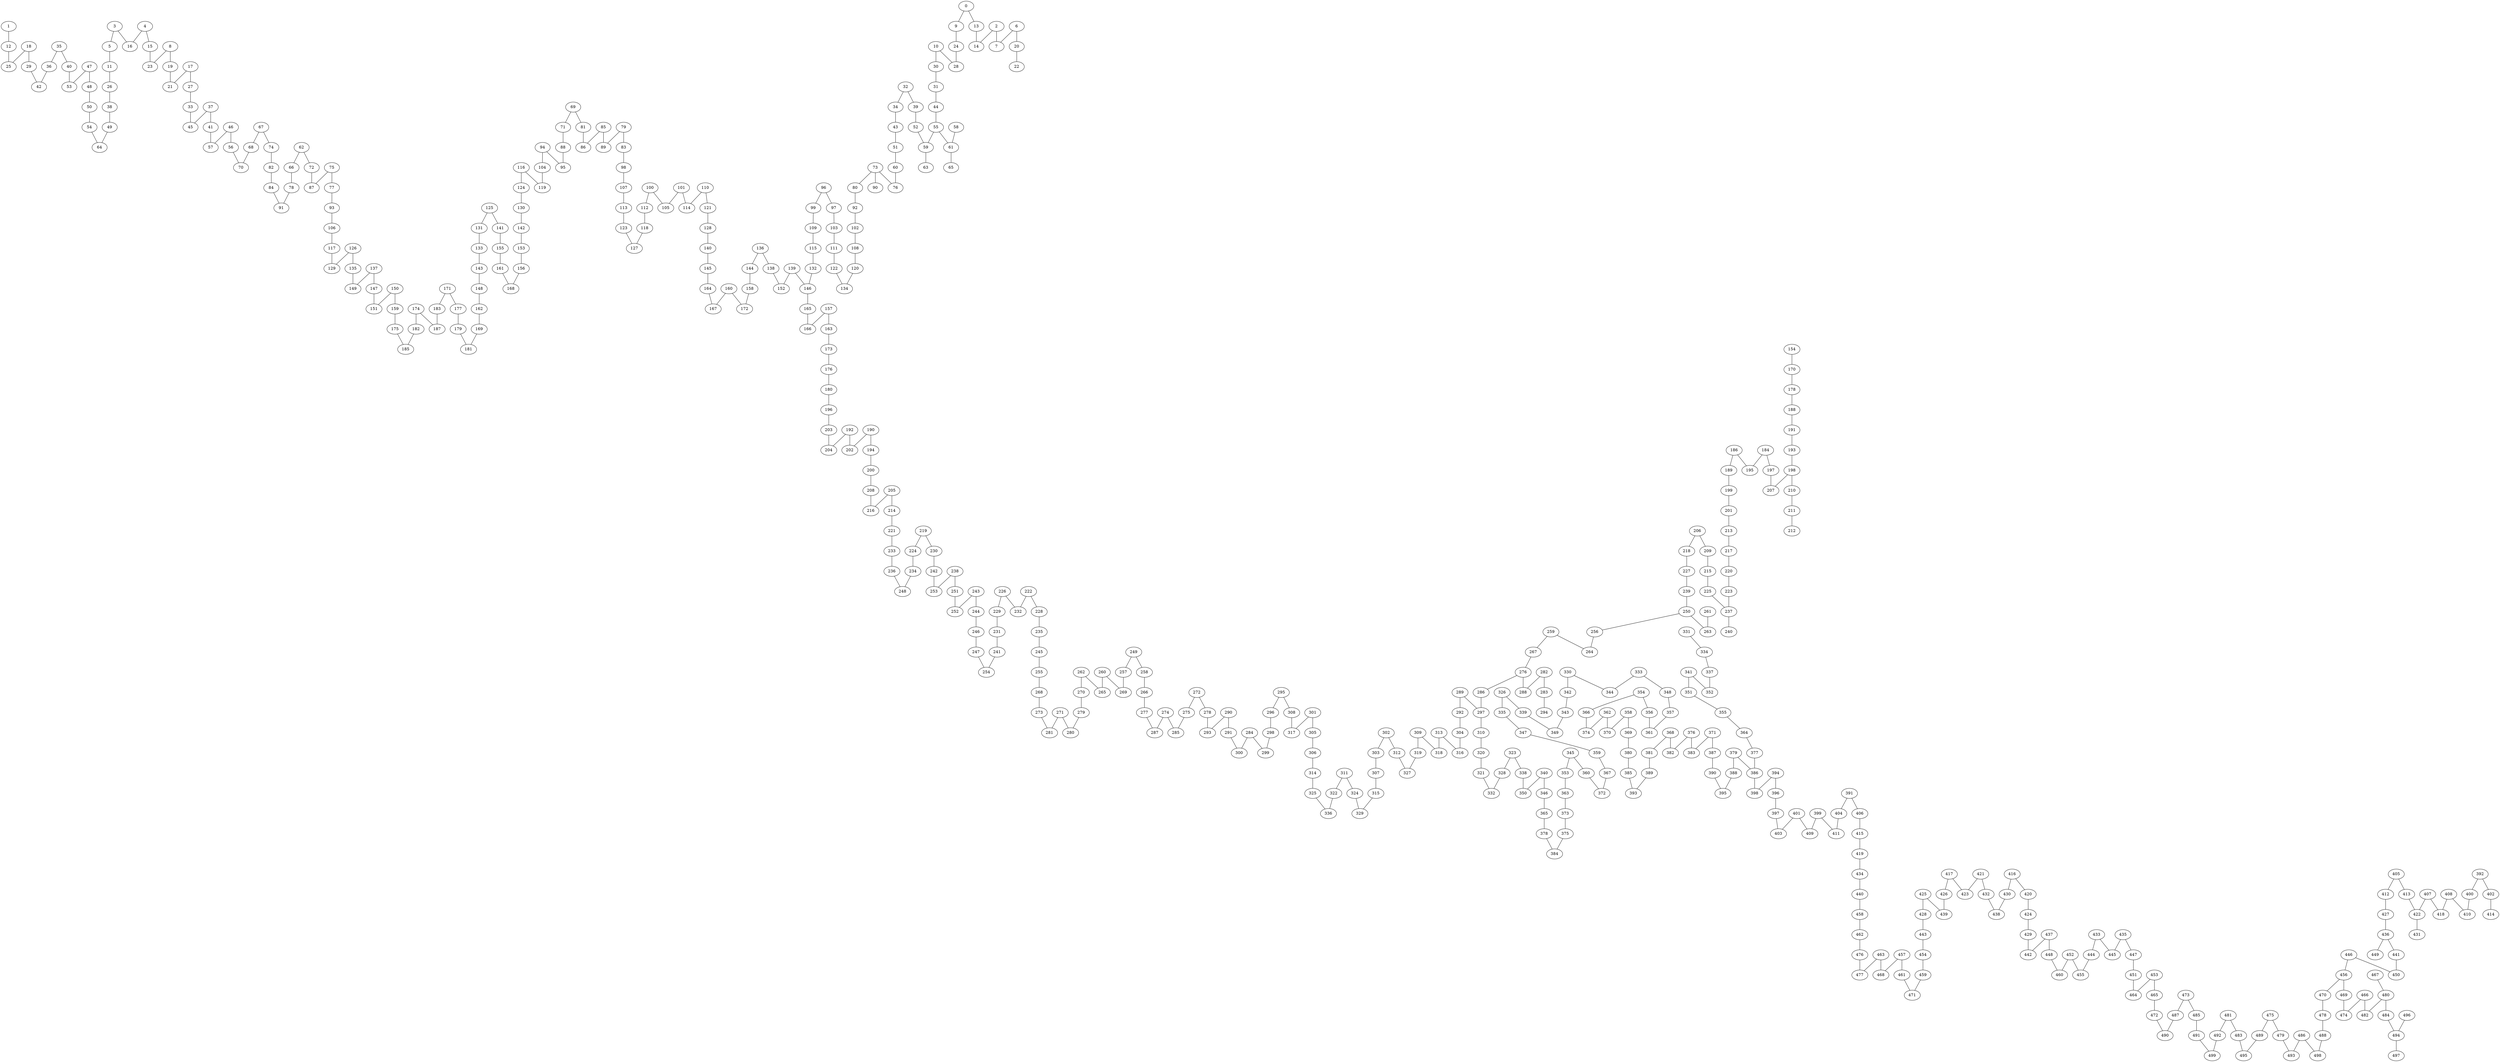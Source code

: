 strict graph G {
1;
12;
25;
18;
29;
42;
36;
35;
40;
53;
47;
48;
50;
54;
64;
49;
38;
26;
11;
5;
3;
16;
4;
15;
23;
8;
19;
21;
17;
27;
33;
45;
37;
41;
57;
46;
56;
70;
68;
67;
74;
82;
84;
91;
78;
66;
62;
72;
87;
75;
77;
93;
106;
117;
129;
126;
135;
149;
137;
147;
151;
150;
159;
175;
185;
182;
174;
187;
183;
171;
177;
179;
181;
169;
162;
148;
143;
133;
131;
125;
141;
155;
161;
168;
156;
153;
142;
130;
124;
116;
119;
104;
94;
95;
88;
71;
69;
81;
86;
85;
89;
79;
83;
98;
107;
113;
123;
127;
118;
112;
100;
105;
101;
114;
110;
121;
128;
140;
145;
164;
167;
160;
172;
158;
144;
136;
138;
152;
139;
146;
132;
115;
109;
99;
96;
97;
103;
111;
122;
134;
120;
108;
102;
92;
80;
73;
76;
60;
51;
43;
34;
32;
39;
52;
59;
63;
55;
61;
65;
58;
44;
31;
30;
10;
28;
24;
9;
0;
13;
14;
2;
7;
6;
20;
22;
90;
165;
166;
157;
163;
173;
176;
180;
196;
203;
204;
192;
202;
190;
194;
200;
208;
216;
205;
214;
221;
233;
236;
248;
234;
224;
219;
230;
242;
253;
238;
251;
252;
243;
244;
246;
247;
254;
241;
231;
229;
226;
232;
222;
228;
235;
245;
255;
268;
273;
281;
271;
280;
279;
270;
262;
265;
260;
269;
257;
249;
258;
266;
277;
287;
274;
285;
275;
272;
278;
293;
290;
291;
300;
284;
299;
298;
296;
295;
308;
317;
301;
305;
306;
314;
325;
336;
322;
311;
324;
329;
315;
307;
303;
302;
312;
327;
319;
309;
318;
313;
316;
304;
292;
289;
297;
286;
276;
267;
259;
264;
256;
250;
239;
227;
218;
206;
209;
215;
225;
237;
240;
223;
220;
217;
213;
201;
199;
189;
186;
195;
184;
197;
207;
198;
210;
211;
212;
193;
191;
188;
178;
170;
154;
263;
261;
288;
282;
283;
294;
310;
320;
321;
332;
328;
323;
338;
350;
340;
346;
365;
378;
384;
375;
373;
363;
353;
345;
360;
372;
367;
359;
347;
335;
326;
339;
349;
343;
342;
330;
344;
333;
348;
357;
361;
356;
354;
366;
374;
362;
370;
358;
369;
380;
385;
393;
389;
381;
368;
382;
376;
383;
371;
387;
390;
395;
388;
379;
386;
398;
394;
396;
397;
403;
401;
409;
399;
411;
404;
391;
406;
415;
419;
434;
440;
458;
462;
476;
477;
463;
468;
457;
461;
471;
459;
454;
443;
428;
425;
439;
426;
417;
423;
421;
432;
438;
430;
416;
420;
424;
429;
442;
437;
448;
460;
452;
455;
444;
433;
445;
435;
447;
451;
464;
453;
465;
472;
490;
487;
473;
485;
491;
499;
492;
481;
483;
495;
489;
475;
479;
493;
486;
498;
488;
478;
470;
456;
446;
450;
441;
436;
449;
427;
412;
405;
413;
422;
407;
418;
408;
410;
400;
392;
402;
414;
431;
469;
474;
466;
482;
480;
484;
494;
496;
497;
467;
377;
364;
355;
351;
341;
352;
337;
334;
331;
346 -- 365;
354 -- 356;
67 -- 74;
147 -- 151;
100 -- 112;
375 -- 384;
345 -- 353;
386 -- 398;
401 -- 409;
298 -- 299;
301 -- 305;
345 -- 360;
426 -- 439;
472 -- 490;
183 -- 187;
27 -- 33;
160 -- 172;
178 -- 188;
30 -- 31;
437 -- 448;
173 -- 176;
210 -- 211;
475 -- 479;
330 -- 344;
44 -- 55;
155 -- 161;
274 -- 287;
47 -- 53;
186 -- 189;
148 -- 162;
84 -- 91;
68 -- 70;
3 -- 5;
78 -- 91;
9 -- 24;
115 -- 132;
192 -- 202;
262 -- 265;
113 -- 123;
249 -- 257;
303 -- 307;
340 -- 346;
397 -- 403;
371 -- 383;
35 -- 36;
277 -- 287;
290 -- 293;
218 -- 227;
333 -- 344;
488 -- 498;
102 -- 108;
136 -- 138;
31 -- 44;
481 -- 492;
405 -- 412;
412 -- 427;
351 -- 355;
330 -- 342;
137 -- 147;
96 -- 97;
268 -- 273;
98 -- 107;
203 -- 204;
52 -- 59;
93 -- 106;
11 -- 26;
81 -- 86;
140 -- 145;
215 -- 225;
205 -- 214;
85 -- 86;
421 -- 423;
61 -- 65;
130 -- 142;
12 -- 25;
38 -- 49;
109 -- 115;
51 -- 60;
353 -- 363;
433 -- 445;
37 -- 41;
111 -- 122;
110 -- 121;
379 -- 386;
408 -- 418;
341 -- 351;
139 -- 152;
20 -- 22;
486 -- 493;
427 -- 436;
465 -- 472;
377 -- 386;
222 -- 232;
46 -- 56;
224 -- 234;
244 -- 246;
338 -- 350;
3 -- 16;
343 -- 349;
388 -- 395;
39 -- 52;
251 -- 252;
295 -- 308;
165 -- 166;
72 -- 87;
101 -- 114;
32 -- 34;
394 -- 396;
452 -- 455;
326 -- 335;
440 -- 458;
446 -- 456;
184 -- 195;
420 -- 424;
259 -- 264;
116 -- 119;
360 -- 372;
484 -- 494;
371 -- 387;
108 -- 120;
312 -- 327;
407 -- 422;
170 -- 178;
391 -- 406;
222 -- 228;
163 -- 173;
337 -- 352;
405 -- 413;
29 -- 42;
36 -- 42;
77 -- 93;
137 -- 149;
124 -- 130;
156 -- 168;
79 -- 83;
274 -- 285;
290 -- 291;
74 -- 82;
246 -- 247;
10 -- 28;
121 -- 128;
322 -- 336;
34 -- 43;
194 -- 200;
305 -- 306;
18 -- 29;
229 -- 231;
257 -- 269;
213 -- 217;
276 -- 288;
62 -- 72;
457 -- 461;
0 -- 9;
266 -- 277;
99 -- 109;
132 -- 146;
441 -- 450;
463 -- 477;
326 -- 339;
250 -- 263;
120 -- 134;
494 -- 497;
407 -- 418;
205 -- 216;
366 -- 374;
241 -- 254;
141 -- 155;
376 -- 382;
432 -- 438;
480 -- 484;
201 -- 213;
133 -- 143;
107 -- 113;
54 -- 64;
101 -- 105;
55 -- 61;
425 -- 428;
174 -- 182;
362 -- 370;
417 -- 426;
421 -- 432;
454 -- 459;
276 -- 286;
206 -- 218;
198 -- 210;
58 -- 61;
8 -- 23;
333 -- 348;
283 -- 294;
390 -- 395;
496 -- 494;
467 -- 480;
80 -- 92;
310 -- 320;
208 -- 216;
174 -- 187;
94 -- 95;
17 -- 27;
226 -- 229;
40 -- 53;
75 -- 87;
234 -- 248;
271 -- 280;
304 -- 316;
0 -- 13;
359 -- 367;
33 -- 45;
358 -- 370;
313 -- 318;
387 -- 390;
245 -- 255;
391 -- 404;
416 -- 420;
262 -- 270;
480 -- 482;
282 -- 288;
282 -- 283;
8 -- 19;
341 -- 352;
486 -- 498;
69 -- 81;
376 -- 383;
122 -- 134;
227 -- 239;
392 -- 402;
154 -- 170;
363 -- 373;
242 -- 253;
126 -- 135;
230 -- 242;
319 -- 327;
340 -- 350;
143 -- 148;
221 -- 233;
328 -- 332;
4 -- 15;
197 -- 207;
250 -- 256;
226 -- 232;
443 -- 454;
430 -- 438;
368 -- 381;
355 -- 364;
435 -- 447;
273 -- 281;
433 -- 444;
2 -- 7;
239 -- 250;
451 -- 464;
223 -- 237;
478 -- 488;
136 -- 144;
362 -- 374;
200 -- 208;
429 -- 442;
17 -- 21;
325 -- 336;
243 -- 244;
315 -- 329;
2 -- 14;
135 -- 149;
94 -- 104;
206 -- 209;
302 -- 312;
190 -- 202;
131 -- 133;
323 -- 328;
379 -- 388;
368 -- 382;
284 -- 300;
399 -- 411;
416 -- 430;
190 -- 194;
469 -- 474;
417 -- 423;
373 -- 375;
259 -- 267;
220 -- 223;
436 -- 449;
146 -- 165;
402 -- 414;
453 -- 464;
348 -- 357;
4 -- 16;
171 -- 183;
323 -- 338;
159 -- 175;
292 -- 304;
320 -- 321;
82 -- 84;
357 -- 361;
428 -- 443;
47 -- 48;
35 -- 40;
356 -- 361;
184 -- 197;
177 -- 179;
419 -- 434;
389 -- 393;
457 -- 468;
448 -- 460;
209 -- 215;
247 -- 254;
424 -- 429;
400 -- 410;
321 -- 332;
481 -- 483;
306 -- 314;
92 -- 102;
404 -- 411;
466 -- 482;
6 -- 7;
466 -- 474;
491 -- 499;
237 -- 240;
354 -- 366;
85 -- 89;
62 -- 66;
138 -- 152;
275 -- 285;
367 -- 372;
175 -- 185;
66 -- 78;
236 -- 248;
307 -- 315;
139 -- 146;
110 -- 114;
255 -- 268;
56 -- 70;
13 -- 14;
37 -- 45;
161 -- 168;
339 -- 349;
191 -- 193;
422 -- 431;
331 -- 334;
214 -- 221;
461 -- 471;
458 -- 462;
238 -- 253;
308 -- 317;
46 -- 57;
225 -- 237;
192 -- 204;
296 -- 298;
48 -- 50;
309 -- 319;
150 -- 159;
243 -- 252;
347 -- 359;
396 -- 397;
470 -- 478;
271 -- 281;
6 -- 20;
278 -- 293;
96 -- 99;
286 -- 297;
176 -- 180;
485 -- 491;
459 -- 471;
211 -- 212;
309 -- 318;
492 -- 499;
408 -- 410;
59 -- 63;
413 -- 422;
334 -- 337;
193 -- 198;
489 -- 495;
401 -- 403;
479 -- 493;
313 -- 316;
5 -- 11;
73 -- 90;
158 -- 172;
73 -- 76;
153 -- 156;
117 -- 129;
106 -- 117;
103 -- 111;
83 -- 98;
15 -- 23;
291 -- 300;
219 -- 230;
116 -- 124;
260 -- 269;
49 -- 64;
144 -- 158;
301 -- 317;
284 -- 299;
188 -- 191;
365 -- 378;
311 -- 322;
380 -- 385;
462 -- 476;
112 -- 118;
128 -- 140;
75 -- 77;
297 -- 310;
60 -- 76;
256 -- 264;
385 -- 393;
261 -- 263;
126 -- 129;
125 -- 141;
199 -- 201;
233 -- 236;
260 -- 265;
18 -- 25;
41 -- 57;
50 -- 54;
69 -- 71;
249 -- 258;
169 -- 181;
196 -- 203;
235 -- 245;
335 -- 347;
342 -- 343;
394 -- 398;
182 -- 185;
425 -- 439;
483 -- 495;
473 -- 485;
452 -- 460;
289 -- 297;
475 -- 489;
435 -- 445;
446 -- 450;
456 -- 469;
447 -- 451;
463 -- 468;
142 -- 153;
24 -- 28;
270 -- 279;
231 -- 241;
289 -- 292;
1 -- 12;
118 -- 127;
324 -- 329;
104 -- 119;
171 -- 177;
157 -- 166;
186 -- 195;
295 -- 296;
145 -- 164;
164 -- 167;
228 -- 235;
179 -- 181;
19 -- 21;
267 -- 276;
26 -- 38;
399 -- 409;
219 -- 224;
406 -- 415;
415 -- 419;
125 -- 131;
436 -- 441;
189 -- 199;
97 -- 103;
55 -- 59;
272 -- 275;
71 -- 88;
473 -- 487;
302 -- 303;
238 -- 251;
378 -- 384;
444 -- 455;
123 -- 127;
279 -- 280;
162 -- 169;
381 -- 389;
67 -- 68;
311 -- 324;
180 -- 196;
150 -- 151;
32 -- 39;
198 -- 207;
369 -- 380;
43 -- 51;
88 -- 95;
160 -- 167;
476 -- 477;
314 -- 325;
79 -- 89;
100 -- 105;
217 -- 220;
392 -- 400;
487 -- 490;
258 -- 266;
358 -- 369;
157 -- 163;
453 -- 465;
272 -- 278;
456 -- 470;
364 -- 377;
10 -- 30;
73 -- 80;
434 -- 440;
437 -- 442;
}
